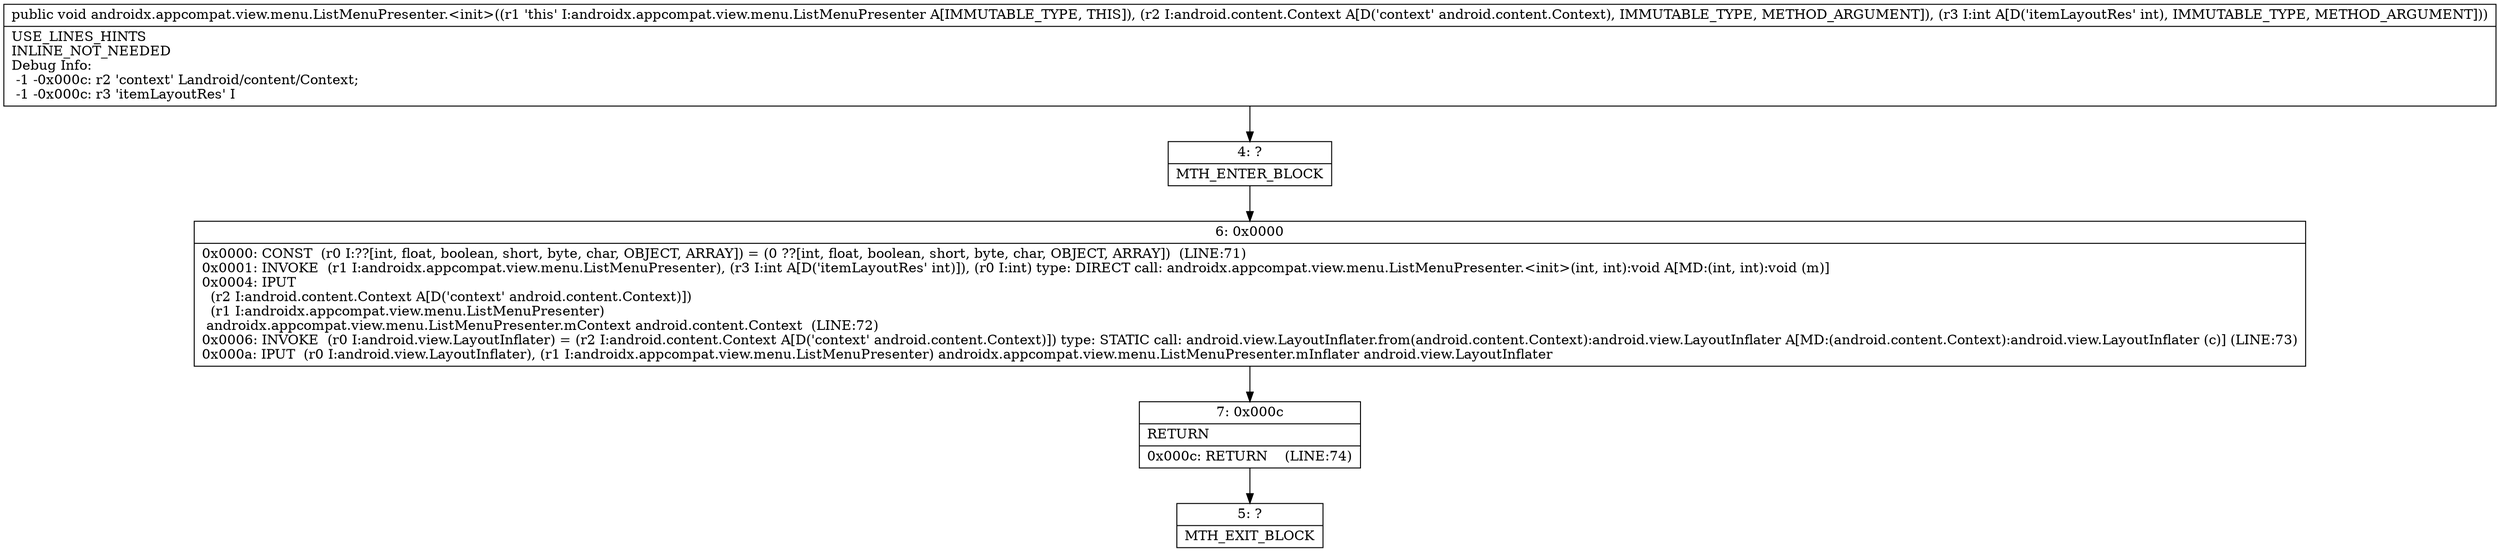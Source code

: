 digraph "CFG forandroidx.appcompat.view.menu.ListMenuPresenter.\<init\>(Landroid\/content\/Context;I)V" {
Node_4 [shape=record,label="{4\:\ ?|MTH_ENTER_BLOCK\l}"];
Node_6 [shape=record,label="{6\:\ 0x0000|0x0000: CONST  (r0 I:??[int, float, boolean, short, byte, char, OBJECT, ARRAY]) = (0 ??[int, float, boolean, short, byte, char, OBJECT, ARRAY])  (LINE:71)\l0x0001: INVOKE  (r1 I:androidx.appcompat.view.menu.ListMenuPresenter), (r3 I:int A[D('itemLayoutRes' int)]), (r0 I:int) type: DIRECT call: androidx.appcompat.view.menu.ListMenuPresenter.\<init\>(int, int):void A[MD:(int, int):void (m)]\l0x0004: IPUT  \l  (r2 I:android.content.Context A[D('context' android.content.Context)])\l  (r1 I:androidx.appcompat.view.menu.ListMenuPresenter)\l androidx.appcompat.view.menu.ListMenuPresenter.mContext android.content.Context  (LINE:72)\l0x0006: INVOKE  (r0 I:android.view.LayoutInflater) = (r2 I:android.content.Context A[D('context' android.content.Context)]) type: STATIC call: android.view.LayoutInflater.from(android.content.Context):android.view.LayoutInflater A[MD:(android.content.Context):android.view.LayoutInflater (c)] (LINE:73)\l0x000a: IPUT  (r0 I:android.view.LayoutInflater), (r1 I:androidx.appcompat.view.menu.ListMenuPresenter) androidx.appcompat.view.menu.ListMenuPresenter.mInflater android.view.LayoutInflater \l}"];
Node_7 [shape=record,label="{7\:\ 0x000c|RETURN\l|0x000c: RETURN    (LINE:74)\l}"];
Node_5 [shape=record,label="{5\:\ ?|MTH_EXIT_BLOCK\l}"];
MethodNode[shape=record,label="{public void androidx.appcompat.view.menu.ListMenuPresenter.\<init\>((r1 'this' I:androidx.appcompat.view.menu.ListMenuPresenter A[IMMUTABLE_TYPE, THIS]), (r2 I:android.content.Context A[D('context' android.content.Context), IMMUTABLE_TYPE, METHOD_ARGUMENT]), (r3 I:int A[D('itemLayoutRes' int), IMMUTABLE_TYPE, METHOD_ARGUMENT]))  | USE_LINES_HINTS\lINLINE_NOT_NEEDED\lDebug Info:\l  \-1 \-0x000c: r2 'context' Landroid\/content\/Context;\l  \-1 \-0x000c: r3 'itemLayoutRes' I\l}"];
MethodNode -> Node_4;Node_4 -> Node_6;
Node_6 -> Node_7;
Node_7 -> Node_5;
}

